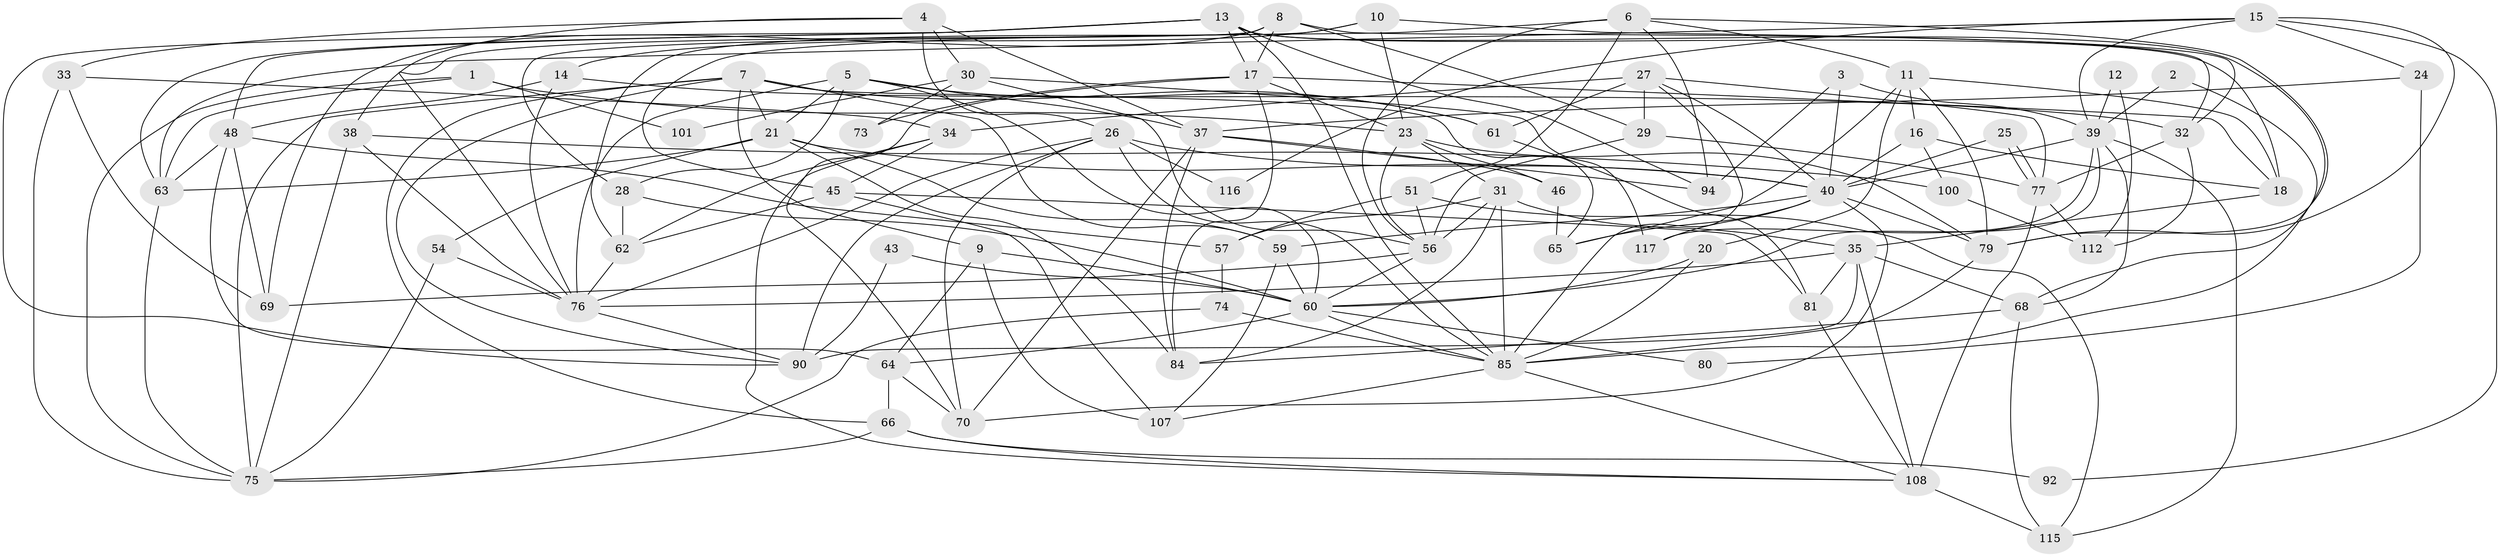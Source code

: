 // Generated by graph-tools (version 1.1) at 2025/52/02/27/25 19:52:05]
// undirected, 77 vertices, 195 edges
graph export_dot {
graph [start="1"]
  node [color=gray90,style=filled];
  1 [super="+55"];
  2;
  3 [super="+19"];
  4 [super="+42"];
  5 [super="+118"];
  6 [super="+41"];
  7 [super="+58"];
  8 [super="+82"];
  9 [super="+96"];
  10 [super="+22"];
  11 [super="+52"];
  12;
  13 [super="+113"];
  14;
  15 [super="+114"];
  16;
  17 [super="+104"];
  18 [super="+72"];
  20 [super="+71"];
  21 [super="+36"];
  23 [super="+99"];
  24;
  25;
  26 [super="+50"];
  27 [super="+89"];
  28 [super="+91"];
  29;
  30;
  31 [super="+44"];
  32 [super="+47"];
  33;
  34 [super="+49"];
  35 [super="+78"];
  37 [super="+53"];
  38 [super="+87"];
  39 [super="+111"];
  40 [super="+109"];
  43;
  45;
  46;
  48 [super="+97"];
  51 [super="+67"];
  54;
  56 [super="+93"];
  57;
  59;
  60 [super="+120"];
  61;
  62;
  63 [super="+86"];
  64;
  65;
  66 [super="+106"];
  68 [super="+110"];
  69 [super="+105"];
  70 [super="+119"];
  73;
  74;
  75 [super="+102"];
  76 [super="+98"];
  77 [super="+83"];
  79;
  80;
  81 [super="+88"];
  84;
  85 [super="+95"];
  90 [super="+103"];
  92;
  94;
  100;
  101;
  107;
  108;
  112;
  115;
  116;
  117;
  1 -- 75;
  1 -- 101;
  1 -- 23;
  1 -- 63;
  2 -- 85;
  2 -- 39;
  3 -- 94;
  3 -- 40;
  3 -- 39;
  4 -- 30;
  4 -- 33;
  4 -- 26;
  4 -- 37;
  4 -- 38;
  5 -- 28;
  5 -- 60;
  5 -- 37;
  5 -- 21;
  5 -- 76;
  5 -- 61;
  6 -- 11;
  6 -- 51;
  6 -- 94;
  6 -- 45;
  6 -- 79;
  6 -- 56;
  7 -- 90;
  7 -- 61;
  7 -- 65;
  7 -- 21;
  7 -- 59;
  7 -- 75;
  7 -- 9;
  7 -- 66;
  8 -- 28;
  8 -- 29;
  8 -- 76;
  8 -- 69;
  8 -- 17;
  8 -- 32;
  9 -- 107;
  9 -- 64;
  9 -- 60;
  10 -- 62;
  10 -- 32;
  10 -- 14;
  10 -- 23;
  11 -- 65;
  11 -- 18;
  11 -- 16;
  11 -- 20;
  11 -- 79;
  12 -- 39;
  12 -- 112;
  13 -- 94;
  13 -- 48;
  13 -- 17;
  13 -- 85;
  13 -- 63;
  13 -- 90;
  13 -- 18;
  13 -- 68;
  14 -- 48;
  14 -- 32;
  14 -- 76;
  15 -- 79;
  15 -- 24;
  15 -- 116;
  15 -- 92;
  15 -- 39;
  15 -- 63;
  16 -- 40;
  16 -- 18;
  16 -- 100;
  17 -- 18 [weight=2];
  17 -- 84;
  17 -- 73;
  17 -- 23;
  17 -- 70;
  18 -- 35;
  20 -- 85;
  20 -- 60;
  21 -- 59;
  21 -- 54;
  21 -- 84;
  21 -- 63;
  21 -- 40;
  23 -- 79;
  23 -- 31;
  23 -- 46;
  23 -- 56;
  24 -- 37;
  24 -- 80;
  25 -- 77;
  25 -- 77;
  25 -- 40;
  26 -- 116 [weight=2];
  26 -- 90;
  26 -- 85;
  26 -- 40;
  26 -- 76;
  26 -- 70;
  27 -- 85;
  27 -- 61;
  27 -- 34;
  27 -- 77;
  27 -- 40;
  27 -- 29;
  28 -- 60;
  28 -- 62;
  29 -- 56;
  29 -- 77;
  30 -- 117;
  30 -- 73;
  30 -- 101;
  30 -- 56;
  31 -- 56;
  31 -- 57;
  31 -- 85;
  31 -- 84;
  31 -- 35;
  32 -- 112;
  32 -- 77;
  33 -- 75;
  33 -- 34;
  33 -- 69;
  34 -- 108;
  34 -- 62;
  34 -- 45;
  35 -- 76;
  35 -- 90;
  35 -- 81;
  35 -- 108;
  35 -- 68;
  37 -- 70;
  37 -- 46;
  37 -- 94;
  37 -- 84;
  38 -- 75;
  38 -- 100;
  38 -- 76;
  39 -- 115;
  39 -- 117;
  39 -- 40;
  39 -- 68;
  39 -- 60;
  40 -- 65;
  40 -- 59;
  40 -- 79;
  40 -- 117;
  40 -- 70;
  43 -- 90;
  43 -- 60;
  45 -- 62;
  45 -- 81;
  45 -- 107;
  46 -- 65;
  48 -- 57;
  48 -- 64;
  48 -- 69;
  48 -- 63;
  51 -- 115;
  51 -- 57;
  51 -- 56;
  54 -- 76;
  54 -- 75;
  56 -- 60;
  56 -- 69;
  57 -- 74;
  59 -- 60;
  59 -- 107;
  60 -- 64;
  60 -- 80;
  60 -- 85;
  61 -- 81;
  62 -- 76;
  63 -- 75;
  64 -- 70;
  64 -- 66;
  66 -- 108;
  66 -- 92;
  66 -- 75;
  68 -- 115;
  68 -- 84;
  74 -- 85;
  74 -- 75;
  76 -- 90;
  77 -- 112;
  77 -- 108;
  79 -- 85;
  81 -- 108;
  85 -- 107;
  85 -- 108;
  100 -- 112;
  108 -- 115;
}
